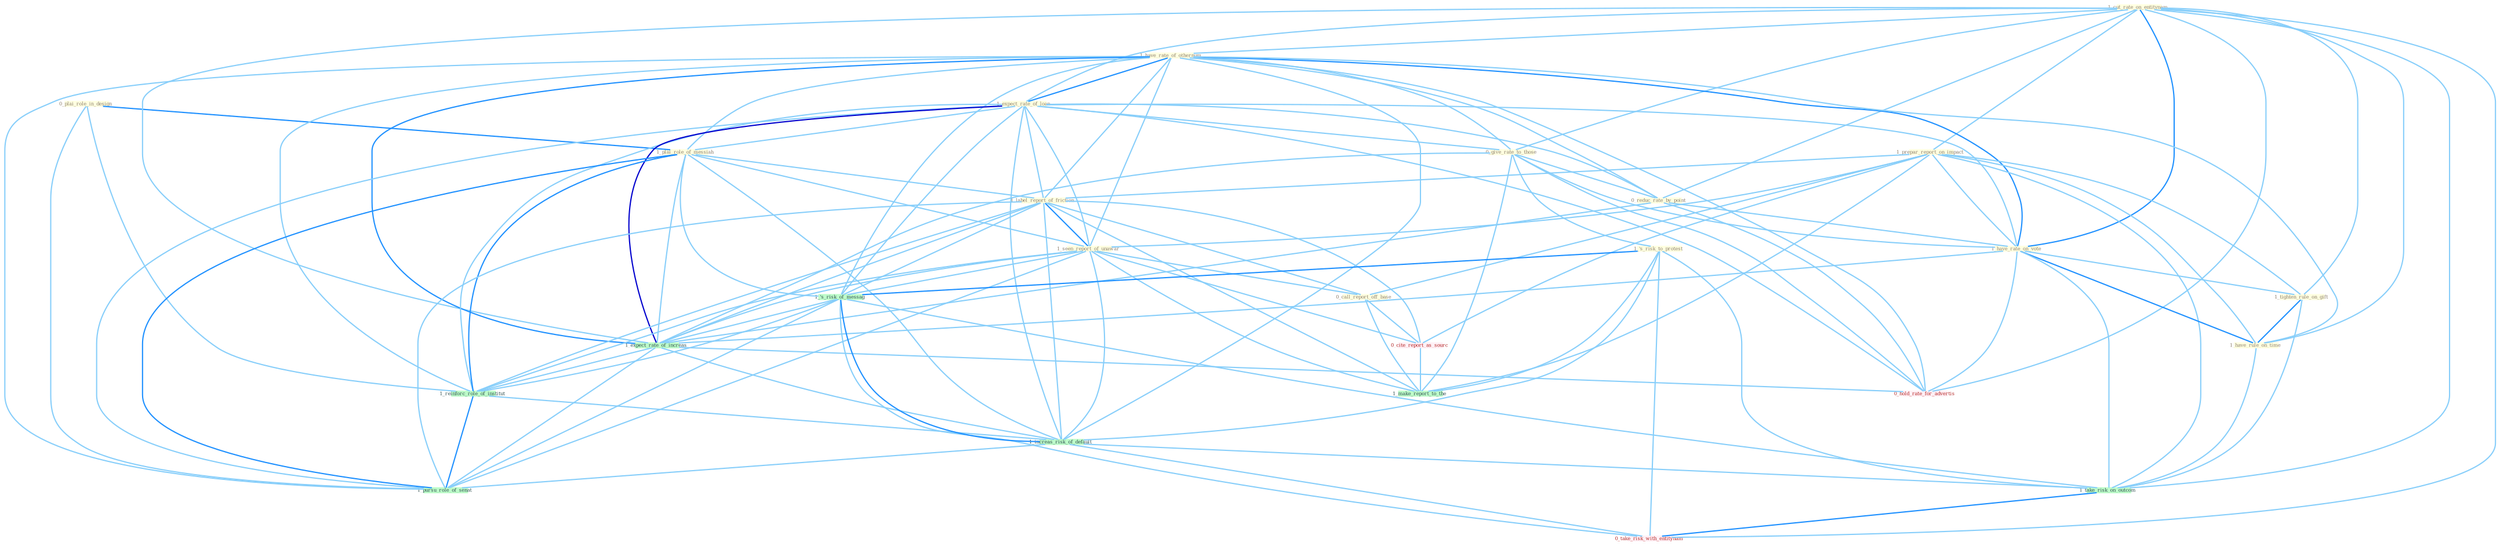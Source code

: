 Graph G{ 
    node
    [shape=polygon,style=filled,width=.5,height=.06,color="#BDFCC9",fixedsize=true,fontsize=4,
    fontcolor="#2f4f4f"];
    {node
    [color="#ffffe0", fontcolor="#8b7d6b"] "0_plai_role_in_design " "1_cut_rate_on_entitynam " "1_have_rate_of_othernum " "1_expect_rate_of_loan " "1_plai_role_of_messiah " "1_prepar_report_on_impact " "1_label_report_of_friction " "0_give_rate_to_those " "0_reduc_rate_by_point " "1_seen_report_of_unawar " "0_call_report_off_base " "1_'s_risk_to_protest " "1_have_rate_on_vote " "1_tighten_rule_on_gift " "1_have_rule_on_time "}
{node [color="#fff0f5", fontcolor="#b22222"] "0_cite_report_as_sourc " "0_take_risk_with_entitynam " "0_hold_rate_for_advertis "}
edge [color="#B0E2FF"];

	"0_plai_role_in_design " -- "1_plai_role_of_messiah " [w="2", color="#1e90ff" , len=0.8];
	"0_plai_role_in_design " -- "1_reinforc_role_of_institut " [w="1", color="#87cefa" ];
	"0_plai_role_in_design " -- "1_pursu_role_of_senat " [w="1", color="#87cefa" ];
	"1_cut_rate_on_entitynam " -- "1_have_rate_of_othernum " [w="1", color="#87cefa" ];
	"1_cut_rate_on_entitynam " -- "1_expect_rate_of_loan " [w="1", color="#87cefa" ];
	"1_cut_rate_on_entitynam " -- "1_prepar_report_on_impact " [w="1", color="#87cefa" ];
	"1_cut_rate_on_entitynam " -- "0_give_rate_to_those " [w="1", color="#87cefa" ];
	"1_cut_rate_on_entitynam " -- "0_reduc_rate_by_point " [w="1", color="#87cefa" ];
	"1_cut_rate_on_entitynam " -- "1_have_rate_on_vote " [w="2", color="#1e90ff" , len=0.8];
	"1_cut_rate_on_entitynam " -- "1_tighten_rule_on_gift " [w="1", color="#87cefa" ];
	"1_cut_rate_on_entitynam " -- "1_have_rule_on_time " [w="1", color="#87cefa" ];
	"1_cut_rate_on_entitynam " -- "1_expect_rate_of_increas " [w="1", color="#87cefa" ];
	"1_cut_rate_on_entitynam " -- "1_take_risk_on_outcom " [w="1", color="#87cefa" ];
	"1_cut_rate_on_entitynam " -- "0_take_risk_with_entitynam " [w="1", color="#87cefa" ];
	"1_cut_rate_on_entitynam " -- "0_hold_rate_for_advertis " [w="1", color="#87cefa" ];
	"1_have_rate_of_othernum " -- "1_expect_rate_of_loan " [w="2", color="#1e90ff" , len=0.8];
	"1_have_rate_of_othernum " -- "1_plai_role_of_messiah " [w="1", color="#87cefa" ];
	"1_have_rate_of_othernum " -- "1_label_report_of_friction " [w="1", color="#87cefa" ];
	"1_have_rate_of_othernum " -- "0_give_rate_to_those " [w="1", color="#87cefa" ];
	"1_have_rate_of_othernum " -- "0_reduc_rate_by_point " [w="1", color="#87cefa" ];
	"1_have_rate_of_othernum " -- "1_seen_report_of_unawar " [w="1", color="#87cefa" ];
	"1_have_rate_of_othernum " -- "1_have_rate_on_vote " [w="2", color="#1e90ff" , len=0.8];
	"1_have_rate_of_othernum " -- "1_have_rule_on_time " [w="1", color="#87cefa" ];
	"1_have_rate_of_othernum " -- "1_'s_risk_of_messag " [w="1", color="#87cefa" ];
	"1_have_rate_of_othernum " -- "1_expect_rate_of_increas " [w="2", color="#1e90ff" , len=0.8];
	"1_have_rate_of_othernum " -- "1_reinforc_role_of_institut " [w="1", color="#87cefa" ];
	"1_have_rate_of_othernum " -- "1_increas_risk_of_default " [w="1", color="#87cefa" ];
	"1_have_rate_of_othernum " -- "1_pursu_role_of_senat " [w="1", color="#87cefa" ];
	"1_have_rate_of_othernum " -- "0_hold_rate_for_advertis " [w="1", color="#87cefa" ];
	"1_expect_rate_of_loan " -- "1_plai_role_of_messiah " [w="1", color="#87cefa" ];
	"1_expect_rate_of_loan " -- "1_label_report_of_friction " [w="1", color="#87cefa" ];
	"1_expect_rate_of_loan " -- "0_give_rate_to_those " [w="1", color="#87cefa" ];
	"1_expect_rate_of_loan " -- "0_reduc_rate_by_point " [w="1", color="#87cefa" ];
	"1_expect_rate_of_loan " -- "1_seen_report_of_unawar " [w="1", color="#87cefa" ];
	"1_expect_rate_of_loan " -- "1_have_rate_on_vote " [w="1", color="#87cefa" ];
	"1_expect_rate_of_loan " -- "1_'s_risk_of_messag " [w="1", color="#87cefa" ];
	"1_expect_rate_of_loan " -- "1_expect_rate_of_increas " [w="3", color="#0000cd" , len=0.6];
	"1_expect_rate_of_loan " -- "1_reinforc_role_of_institut " [w="1", color="#87cefa" ];
	"1_expect_rate_of_loan " -- "1_increas_risk_of_default " [w="1", color="#87cefa" ];
	"1_expect_rate_of_loan " -- "1_pursu_role_of_senat " [w="1", color="#87cefa" ];
	"1_expect_rate_of_loan " -- "0_hold_rate_for_advertis " [w="1", color="#87cefa" ];
	"1_plai_role_of_messiah " -- "1_label_report_of_friction " [w="1", color="#87cefa" ];
	"1_plai_role_of_messiah " -- "1_seen_report_of_unawar " [w="1", color="#87cefa" ];
	"1_plai_role_of_messiah " -- "1_'s_risk_of_messag " [w="1", color="#87cefa" ];
	"1_plai_role_of_messiah " -- "1_expect_rate_of_increas " [w="1", color="#87cefa" ];
	"1_plai_role_of_messiah " -- "1_reinforc_role_of_institut " [w="2", color="#1e90ff" , len=0.8];
	"1_plai_role_of_messiah " -- "1_increas_risk_of_default " [w="1", color="#87cefa" ];
	"1_plai_role_of_messiah " -- "1_pursu_role_of_senat " [w="2", color="#1e90ff" , len=0.8];
	"1_prepar_report_on_impact " -- "1_label_report_of_friction " [w="1", color="#87cefa" ];
	"1_prepar_report_on_impact " -- "1_seen_report_of_unawar " [w="1", color="#87cefa" ];
	"1_prepar_report_on_impact " -- "0_call_report_off_base " [w="1", color="#87cefa" ];
	"1_prepar_report_on_impact " -- "1_have_rate_on_vote " [w="1", color="#87cefa" ];
	"1_prepar_report_on_impact " -- "1_tighten_rule_on_gift " [w="1", color="#87cefa" ];
	"1_prepar_report_on_impact " -- "1_have_rule_on_time " [w="1", color="#87cefa" ];
	"1_prepar_report_on_impact " -- "1_take_risk_on_outcom " [w="1", color="#87cefa" ];
	"1_prepar_report_on_impact " -- "0_cite_report_as_sourc " [w="1", color="#87cefa" ];
	"1_prepar_report_on_impact " -- "1_make_report_to_the " [w="1", color="#87cefa" ];
	"1_label_report_of_friction " -- "1_seen_report_of_unawar " [w="2", color="#1e90ff" , len=0.8];
	"1_label_report_of_friction " -- "0_call_report_off_base " [w="1", color="#87cefa" ];
	"1_label_report_of_friction " -- "1_'s_risk_of_messag " [w="1", color="#87cefa" ];
	"1_label_report_of_friction " -- "1_expect_rate_of_increas " [w="1", color="#87cefa" ];
	"1_label_report_of_friction " -- "1_reinforc_role_of_institut " [w="1", color="#87cefa" ];
	"1_label_report_of_friction " -- "1_increas_risk_of_default " [w="1", color="#87cefa" ];
	"1_label_report_of_friction " -- "0_cite_report_as_sourc " [w="1", color="#87cefa" ];
	"1_label_report_of_friction " -- "1_pursu_role_of_senat " [w="1", color="#87cefa" ];
	"1_label_report_of_friction " -- "1_make_report_to_the " [w="1", color="#87cefa" ];
	"0_give_rate_to_those " -- "0_reduc_rate_by_point " [w="1", color="#87cefa" ];
	"0_give_rate_to_those " -- "1_'s_risk_to_protest " [w="1", color="#87cefa" ];
	"0_give_rate_to_those " -- "1_have_rate_on_vote " [w="1", color="#87cefa" ];
	"0_give_rate_to_those " -- "1_expect_rate_of_increas " [w="1", color="#87cefa" ];
	"0_give_rate_to_those " -- "1_make_report_to_the " [w="1", color="#87cefa" ];
	"0_give_rate_to_those " -- "0_hold_rate_for_advertis " [w="1", color="#87cefa" ];
	"0_reduc_rate_by_point " -- "1_have_rate_on_vote " [w="1", color="#87cefa" ];
	"0_reduc_rate_by_point " -- "1_expect_rate_of_increas " [w="1", color="#87cefa" ];
	"0_reduc_rate_by_point " -- "0_hold_rate_for_advertis " [w="1", color="#87cefa" ];
	"1_seen_report_of_unawar " -- "0_call_report_off_base " [w="1", color="#87cefa" ];
	"1_seen_report_of_unawar " -- "1_'s_risk_of_messag " [w="1", color="#87cefa" ];
	"1_seen_report_of_unawar " -- "1_expect_rate_of_increas " [w="1", color="#87cefa" ];
	"1_seen_report_of_unawar " -- "1_reinforc_role_of_institut " [w="1", color="#87cefa" ];
	"1_seen_report_of_unawar " -- "1_increas_risk_of_default " [w="1", color="#87cefa" ];
	"1_seen_report_of_unawar " -- "0_cite_report_as_sourc " [w="1", color="#87cefa" ];
	"1_seen_report_of_unawar " -- "1_pursu_role_of_senat " [w="1", color="#87cefa" ];
	"1_seen_report_of_unawar " -- "1_make_report_to_the " [w="1", color="#87cefa" ];
	"0_call_report_off_base " -- "0_cite_report_as_sourc " [w="1", color="#87cefa" ];
	"0_call_report_off_base " -- "1_make_report_to_the " [w="1", color="#87cefa" ];
	"1_'s_risk_to_protest " -- "1_'s_risk_of_messag " [w="2", color="#1e90ff" , len=0.8];
	"1_'s_risk_to_protest " -- "1_increas_risk_of_default " [w="1", color="#87cefa" ];
	"1_'s_risk_to_protest " -- "1_take_risk_on_outcom " [w="1", color="#87cefa" ];
	"1_'s_risk_to_protest " -- "1_make_report_to_the " [w="1", color="#87cefa" ];
	"1_'s_risk_to_protest " -- "0_take_risk_with_entitynam " [w="1", color="#87cefa" ];
	"1_have_rate_on_vote " -- "1_tighten_rule_on_gift " [w="1", color="#87cefa" ];
	"1_have_rate_on_vote " -- "1_have_rule_on_time " [w="2", color="#1e90ff" , len=0.8];
	"1_have_rate_on_vote " -- "1_expect_rate_of_increas " [w="1", color="#87cefa" ];
	"1_have_rate_on_vote " -- "1_take_risk_on_outcom " [w="1", color="#87cefa" ];
	"1_have_rate_on_vote " -- "0_hold_rate_for_advertis " [w="1", color="#87cefa" ];
	"1_tighten_rule_on_gift " -- "1_have_rule_on_time " [w="2", color="#1e90ff" , len=0.8];
	"1_tighten_rule_on_gift " -- "1_take_risk_on_outcom " [w="1", color="#87cefa" ];
	"1_have_rule_on_time " -- "1_take_risk_on_outcom " [w="1", color="#87cefa" ];
	"1_'s_risk_of_messag " -- "1_expect_rate_of_increas " [w="1", color="#87cefa" ];
	"1_'s_risk_of_messag " -- "1_reinforc_role_of_institut " [w="1", color="#87cefa" ];
	"1_'s_risk_of_messag " -- "1_increas_risk_of_default " [w="2", color="#1e90ff" , len=0.8];
	"1_'s_risk_of_messag " -- "1_take_risk_on_outcom " [w="1", color="#87cefa" ];
	"1_'s_risk_of_messag " -- "1_pursu_role_of_senat " [w="1", color="#87cefa" ];
	"1_'s_risk_of_messag " -- "0_take_risk_with_entitynam " [w="1", color="#87cefa" ];
	"1_expect_rate_of_increas " -- "1_reinforc_role_of_institut " [w="1", color="#87cefa" ];
	"1_expect_rate_of_increas " -- "1_increas_risk_of_default " [w="1", color="#87cefa" ];
	"1_expect_rate_of_increas " -- "1_pursu_role_of_senat " [w="1", color="#87cefa" ];
	"1_expect_rate_of_increas " -- "0_hold_rate_for_advertis " [w="1", color="#87cefa" ];
	"1_reinforc_role_of_institut " -- "1_increas_risk_of_default " [w="1", color="#87cefa" ];
	"1_reinforc_role_of_institut " -- "1_pursu_role_of_senat " [w="2", color="#1e90ff" , len=0.8];
	"1_increas_risk_of_default " -- "1_take_risk_on_outcom " [w="1", color="#87cefa" ];
	"1_increas_risk_of_default " -- "1_pursu_role_of_senat " [w="1", color="#87cefa" ];
	"1_increas_risk_of_default " -- "0_take_risk_with_entitynam " [w="1", color="#87cefa" ];
	"1_take_risk_on_outcom " -- "0_take_risk_with_entitynam " [w="2", color="#1e90ff" , len=0.8];
	"0_cite_report_as_sourc " -- "1_make_report_to_the " [w="1", color="#87cefa" ];
}